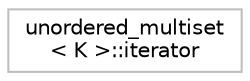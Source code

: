 digraph "Graphical Class Hierarchy"
{
 // LATEX_PDF_SIZE
  edge [fontname="Helvetica",fontsize="10",labelfontname="Helvetica",labelfontsize="10"];
  node [fontname="Helvetica",fontsize="10",shape=record];
  rankdir="LR";
  Node0 [label="unordered_multiset\l\< K \>::iterator",height=0.2,width=0.4,color="grey75", fillcolor="white", style="filled",tooltip="STL iterator class."];
}

